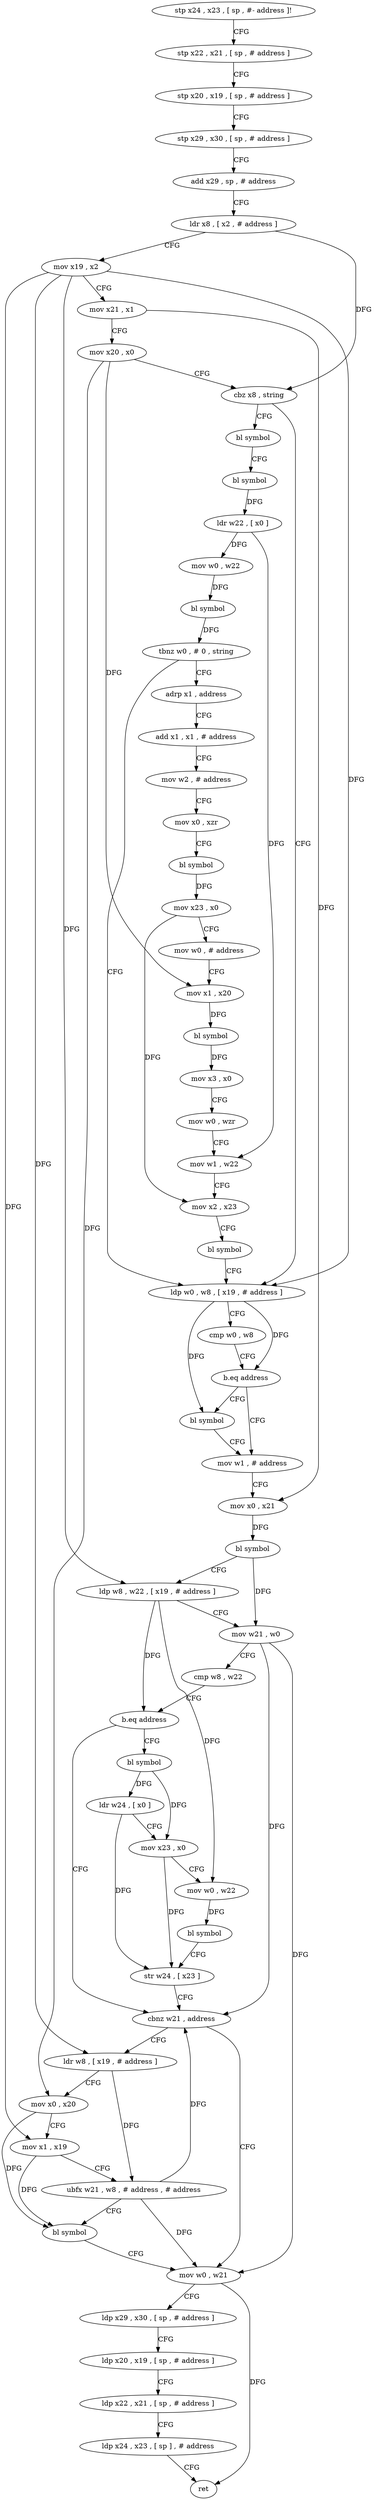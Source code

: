 digraph "func" {
"4202336" [label = "stp x24 , x23 , [ sp , #- address ]!" ]
"4202340" [label = "stp x22 , x21 , [ sp , # address ]" ]
"4202344" [label = "stp x20 , x19 , [ sp , # address ]" ]
"4202348" [label = "stp x29 , x30 , [ sp , # address ]" ]
"4202352" [label = "add x29 , sp , # address" ]
"4202356" [label = "ldr x8 , [ x2 , # address ]" ]
"4202360" [label = "mov x19 , x2" ]
"4202364" [label = "mov x21 , x1" ]
"4202368" [label = "mov x20 , x0" ]
"4202372" [label = "cbz x8 , string" ]
"4202456" [label = "ldp w0 , w8 , [ x19 , # address ]" ]
"4202376" [label = "bl symbol" ]
"4202460" [label = "cmp w0 , w8" ]
"4202464" [label = "b.eq address" ]
"4202472" [label = "mov w1 , # address" ]
"4202468" [label = "bl symbol" ]
"4202380" [label = "bl symbol" ]
"4202384" [label = "ldr w22 , [ x0 ]" ]
"4202388" [label = "mov w0 , w22" ]
"4202392" [label = "bl symbol" ]
"4202396" [label = "tbnz w0 , # 0 , string" ]
"4202400" [label = "adrp x1 , address" ]
"4202476" [label = "mov x0 , x21" ]
"4202480" [label = "bl symbol" ]
"4202484" [label = "ldp w8 , w22 , [ x19 , # address ]" ]
"4202488" [label = "mov w21 , w0" ]
"4202492" [label = "cmp w8 , w22" ]
"4202496" [label = "b.eq address" ]
"4202524" [label = "cbnz w21 , address" ]
"4202500" [label = "bl symbol" ]
"4202404" [label = "add x1 , x1 , # address" ]
"4202408" [label = "mov w2 , # address" ]
"4202412" [label = "mov x0 , xzr" ]
"4202416" [label = "bl symbol" ]
"4202420" [label = "mov x23 , x0" ]
"4202424" [label = "mov w0 , # address" ]
"4202428" [label = "mov x1 , x20" ]
"4202432" [label = "bl symbol" ]
"4202436" [label = "mov x3 , x0" ]
"4202440" [label = "mov w0 , wzr" ]
"4202444" [label = "mov w1 , w22" ]
"4202448" [label = "mov x2 , x23" ]
"4202452" [label = "bl symbol" ]
"4202548" [label = "mov w0 , w21" ]
"4202528" [label = "ldr w8 , [ x19 , # address ]" ]
"4202504" [label = "ldr w24 , [ x0 ]" ]
"4202508" [label = "mov x23 , x0" ]
"4202512" [label = "mov w0 , w22" ]
"4202516" [label = "bl symbol" ]
"4202520" [label = "str w24 , [ x23 ]" ]
"4202552" [label = "ldp x29 , x30 , [ sp , # address ]" ]
"4202556" [label = "ldp x20 , x19 , [ sp , # address ]" ]
"4202560" [label = "ldp x22 , x21 , [ sp , # address ]" ]
"4202564" [label = "ldp x24 , x23 , [ sp ] , # address" ]
"4202568" [label = "ret" ]
"4202532" [label = "mov x0 , x20" ]
"4202536" [label = "mov x1 , x19" ]
"4202540" [label = "ubfx w21 , w8 , # address , # address" ]
"4202544" [label = "bl symbol" ]
"4202336" -> "4202340" [ label = "CFG" ]
"4202340" -> "4202344" [ label = "CFG" ]
"4202344" -> "4202348" [ label = "CFG" ]
"4202348" -> "4202352" [ label = "CFG" ]
"4202352" -> "4202356" [ label = "CFG" ]
"4202356" -> "4202360" [ label = "CFG" ]
"4202356" -> "4202372" [ label = "DFG" ]
"4202360" -> "4202364" [ label = "CFG" ]
"4202360" -> "4202456" [ label = "DFG" ]
"4202360" -> "4202484" [ label = "DFG" ]
"4202360" -> "4202528" [ label = "DFG" ]
"4202360" -> "4202536" [ label = "DFG" ]
"4202364" -> "4202368" [ label = "CFG" ]
"4202364" -> "4202476" [ label = "DFG" ]
"4202368" -> "4202372" [ label = "CFG" ]
"4202368" -> "4202428" [ label = "DFG" ]
"4202368" -> "4202532" [ label = "DFG" ]
"4202372" -> "4202456" [ label = "CFG" ]
"4202372" -> "4202376" [ label = "CFG" ]
"4202456" -> "4202460" [ label = "CFG" ]
"4202456" -> "4202464" [ label = "DFG" ]
"4202456" -> "4202468" [ label = "DFG" ]
"4202376" -> "4202380" [ label = "CFG" ]
"4202460" -> "4202464" [ label = "CFG" ]
"4202464" -> "4202472" [ label = "CFG" ]
"4202464" -> "4202468" [ label = "CFG" ]
"4202472" -> "4202476" [ label = "CFG" ]
"4202468" -> "4202472" [ label = "CFG" ]
"4202380" -> "4202384" [ label = "DFG" ]
"4202384" -> "4202388" [ label = "DFG" ]
"4202384" -> "4202444" [ label = "DFG" ]
"4202388" -> "4202392" [ label = "DFG" ]
"4202392" -> "4202396" [ label = "DFG" ]
"4202396" -> "4202456" [ label = "CFG" ]
"4202396" -> "4202400" [ label = "CFG" ]
"4202400" -> "4202404" [ label = "CFG" ]
"4202476" -> "4202480" [ label = "DFG" ]
"4202480" -> "4202484" [ label = "CFG" ]
"4202480" -> "4202488" [ label = "DFG" ]
"4202484" -> "4202488" [ label = "CFG" ]
"4202484" -> "4202496" [ label = "DFG" ]
"4202484" -> "4202512" [ label = "DFG" ]
"4202488" -> "4202492" [ label = "CFG" ]
"4202488" -> "4202524" [ label = "DFG" ]
"4202488" -> "4202548" [ label = "DFG" ]
"4202492" -> "4202496" [ label = "CFG" ]
"4202496" -> "4202524" [ label = "CFG" ]
"4202496" -> "4202500" [ label = "CFG" ]
"4202524" -> "4202548" [ label = "CFG" ]
"4202524" -> "4202528" [ label = "CFG" ]
"4202500" -> "4202504" [ label = "DFG" ]
"4202500" -> "4202508" [ label = "DFG" ]
"4202404" -> "4202408" [ label = "CFG" ]
"4202408" -> "4202412" [ label = "CFG" ]
"4202412" -> "4202416" [ label = "CFG" ]
"4202416" -> "4202420" [ label = "DFG" ]
"4202420" -> "4202424" [ label = "CFG" ]
"4202420" -> "4202448" [ label = "DFG" ]
"4202424" -> "4202428" [ label = "CFG" ]
"4202428" -> "4202432" [ label = "DFG" ]
"4202432" -> "4202436" [ label = "DFG" ]
"4202436" -> "4202440" [ label = "CFG" ]
"4202440" -> "4202444" [ label = "CFG" ]
"4202444" -> "4202448" [ label = "CFG" ]
"4202448" -> "4202452" [ label = "CFG" ]
"4202452" -> "4202456" [ label = "CFG" ]
"4202548" -> "4202552" [ label = "CFG" ]
"4202548" -> "4202568" [ label = "DFG" ]
"4202528" -> "4202532" [ label = "CFG" ]
"4202528" -> "4202540" [ label = "DFG" ]
"4202504" -> "4202508" [ label = "CFG" ]
"4202504" -> "4202520" [ label = "DFG" ]
"4202508" -> "4202512" [ label = "CFG" ]
"4202508" -> "4202520" [ label = "DFG" ]
"4202512" -> "4202516" [ label = "DFG" ]
"4202516" -> "4202520" [ label = "CFG" ]
"4202520" -> "4202524" [ label = "CFG" ]
"4202552" -> "4202556" [ label = "CFG" ]
"4202556" -> "4202560" [ label = "CFG" ]
"4202560" -> "4202564" [ label = "CFG" ]
"4202564" -> "4202568" [ label = "CFG" ]
"4202532" -> "4202536" [ label = "CFG" ]
"4202532" -> "4202544" [ label = "DFG" ]
"4202536" -> "4202540" [ label = "CFG" ]
"4202536" -> "4202544" [ label = "DFG" ]
"4202540" -> "4202544" [ label = "CFG" ]
"4202540" -> "4202524" [ label = "DFG" ]
"4202540" -> "4202548" [ label = "DFG" ]
"4202544" -> "4202548" [ label = "CFG" ]
}
